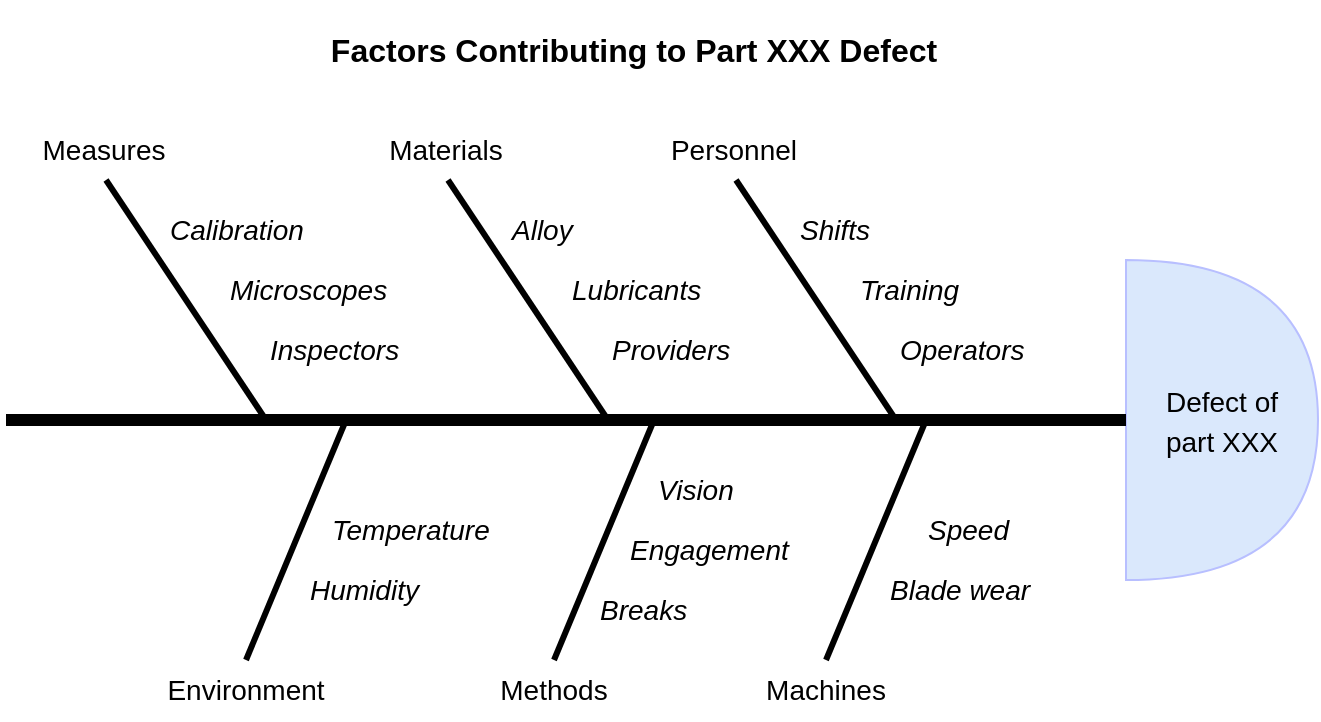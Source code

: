 <mxfile version="20.8.10" type="device"><diagram name="Page-1" id="hRBTQspw6lOl67CieMFg"><mxGraphModel dx="1036" dy="654" grid="1" gridSize="10" guides="1" tooltips="1" connect="1" arrows="1" fold="1" page="1" pageScale="1" pageWidth="827" pageHeight="1169" math="0" shadow="0"><root><mxCell id="0"/><mxCell id="1" parent="0"/><mxCell id="MAe8ilJrqRwUE_pDAzkv-2" value="&lt;b&gt;Factors Contributing to Part XXX Defect&lt;/b&gt;" style="text;html=1;strokeColor=none;fillColor=none;align=center;verticalAlign=middle;whiteSpace=wrap;rounded=0;fontSize=16;" parent="1" vertex="1"><mxGeometry x="199" y="90" width="430" height="50" as="geometry"/></mxCell><mxCell id="MAe8ilJrqRwUE_pDAzkv-3" value="&lt;font style=&quot;font-size: 14px;&quot;&gt;Defect of &lt;br&gt;part XXX&lt;/font&gt;" style="shape=or;whiteSpace=wrap;html=1;fontSize=16;fillColor=#dae8fc;strokeColor=#B8BFFF;gradientColor=none;" parent="1" vertex="1"><mxGeometry x="660" y="220" width="96" height="160" as="geometry"/></mxCell><mxCell id="MAe8ilJrqRwUE_pDAzkv-4" value="" style="endArrow=none;html=1;rounded=0;fontSize=14;entryX=0;entryY=0.5;entryDx=0;entryDy=0;entryPerimeter=0;strokeWidth=6;" parent="1" target="MAe8ilJrqRwUE_pDAzkv-3" edge="1"><mxGeometry width="50" height="50" relative="1" as="geometry"><mxPoint x="100" y="300" as="sourcePoint"/><mxPoint x="340" y="250" as="targetPoint"/></mxGeometry></mxCell><mxCell id="MAe8ilJrqRwUE_pDAzkv-5" value="" style="endArrow=none;html=1;rounded=0;strokeWidth=3;fontSize=14;" parent="1" edge="1"><mxGeometry width="50" height="50" relative="1" as="geometry"><mxPoint x="230" y="300" as="sourcePoint"/><mxPoint x="150" y="180" as="targetPoint"/></mxGeometry></mxCell><mxCell id="MAe8ilJrqRwUE_pDAzkv-6" value="&lt;font style=&quot;font-size: 14px;&quot;&gt;Measures&lt;/font&gt;" style="text;html=1;strokeColor=none;fillColor=none;align=center;verticalAlign=middle;whiteSpace=wrap;rounded=0;fontSize=12;" parent="1" vertex="1"><mxGeometry x="99" y="150" width="100" height="30" as="geometry"/></mxCell><mxCell id="MAe8ilJrqRwUE_pDAzkv-7" value="&lt;font style=&quot;font-size: 14px;&quot;&gt;&lt;i&gt;Calibration&lt;/i&gt;&lt;/font&gt;" style="text;html=1;strokeColor=none;fillColor=none;align=left;verticalAlign=middle;whiteSpace=wrap;rounded=0;fontSize=12;" parent="1" vertex="1"><mxGeometry x="180" y="190" width="90" height="30" as="geometry"/></mxCell><mxCell id="MAe8ilJrqRwUE_pDAzkv-8" value="&lt;font style=&quot;font-size: 14px;&quot;&gt;&lt;i&gt;Microscopes&lt;/i&gt;&lt;/font&gt;" style="text;html=1;strokeColor=none;fillColor=none;align=left;verticalAlign=middle;whiteSpace=wrap;rounded=0;fontSize=12;" parent="1" vertex="1"><mxGeometry x="210" y="220" width="90" height="30" as="geometry"/></mxCell><mxCell id="MAe8ilJrqRwUE_pDAzkv-9" value="&lt;font style=&quot;font-size: 14px;&quot;&gt;&lt;i&gt;Inspectors&lt;/i&gt;&lt;/font&gt;" style="text;html=1;strokeColor=none;fillColor=none;align=left;verticalAlign=middle;whiteSpace=wrap;rounded=0;fontSize=12;" parent="1" vertex="1"><mxGeometry x="230" y="250" width="90" height="30" as="geometry"/></mxCell><mxCell id="MAe8ilJrqRwUE_pDAzkv-10" value="" style="endArrow=none;html=1;rounded=0;strokeWidth=3;fontSize=14;" parent="1" edge="1"><mxGeometry width="50" height="50" relative="1" as="geometry"><mxPoint x="401" y="300" as="sourcePoint"/><mxPoint x="321" y="180" as="targetPoint"/></mxGeometry></mxCell><mxCell id="MAe8ilJrqRwUE_pDAzkv-11" value="&lt;font style=&quot;font-size: 14px;&quot;&gt;Materials&lt;/font&gt;" style="text;html=1;strokeColor=none;fillColor=none;align=center;verticalAlign=middle;whiteSpace=wrap;rounded=0;fontSize=12;" parent="1" vertex="1"><mxGeometry x="270" y="150" width="100" height="30" as="geometry"/></mxCell><mxCell id="MAe8ilJrqRwUE_pDAzkv-12" value="&lt;font style=&quot;font-size: 14px;&quot;&gt;&lt;i&gt;Alloy&lt;/i&gt;&lt;/font&gt;" style="text;html=1;strokeColor=none;fillColor=none;align=left;verticalAlign=middle;whiteSpace=wrap;rounded=0;fontSize=12;" parent="1" vertex="1"><mxGeometry x="351" y="190" width="90" height="30" as="geometry"/></mxCell><mxCell id="MAe8ilJrqRwUE_pDAzkv-13" value="&lt;font style=&quot;font-size: 14px;&quot;&gt;&lt;i&gt;Lubricants&lt;/i&gt;&lt;/font&gt;" style="text;html=1;strokeColor=none;fillColor=none;align=left;verticalAlign=middle;whiteSpace=wrap;rounded=0;fontSize=12;" parent="1" vertex="1"><mxGeometry x="381" y="220" width="90" height="30" as="geometry"/></mxCell><mxCell id="MAe8ilJrqRwUE_pDAzkv-14" value="&lt;font style=&quot;font-size: 14px;&quot;&gt;&lt;i&gt;Providers&lt;/i&gt;&lt;/font&gt;" style="text;html=1;strokeColor=none;fillColor=none;align=left;verticalAlign=middle;whiteSpace=wrap;rounded=0;fontSize=12;" parent="1" vertex="1"><mxGeometry x="401" y="250" width="90" height="30" as="geometry"/></mxCell><mxCell id="MAe8ilJrqRwUE_pDAzkv-15" value="" style="endArrow=none;html=1;rounded=0;strokeWidth=3;fontSize=14;" parent="1" edge="1"><mxGeometry width="50" height="50" relative="1" as="geometry"><mxPoint x="545" y="300" as="sourcePoint"/><mxPoint x="465" y="180" as="targetPoint"/></mxGeometry></mxCell><mxCell id="MAe8ilJrqRwUE_pDAzkv-16" value="&lt;font style=&quot;font-size: 14px;&quot;&gt;Personnel&lt;/font&gt;" style="text;html=1;strokeColor=none;fillColor=none;align=center;verticalAlign=middle;whiteSpace=wrap;rounded=0;fontSize=12;" parent="1" vertex="1"><mxGeometry x="414" y="150" width="100" height="30" as="geometry"/></mxCell><mxCell id="MAe8ilJrqRwUE_pDAzkv-17" value="&lt;font style=&quot;font-size: 14px;&quot;&gt;&lt;i&gt;Shifts&lt;/i&gt;&lt;/font&gt;" style="text;html=1;strokeColor=none;fillColor=none;align=left;verticalAlign=middle;whiteSpace=wrap;rounded=0;fontSize=12;" parent="1" vertex="1"><mxGeometry x="495" y="190" width="90" height="30" as="geometry"/></mxCell><mxCell id="MAe8ilJrqRwUE_pDAzkv-18" value="&lt;font style=&quot;font-size: 14px;&quot;&gt;&lt;i&gt;Training&lt;/i&gt;&lt;/font&gt;" style="text;html=1;strokeColor=none;fillColor=none;align=left;verticalAlign=middle;whiteSpace=wrap;rounded=0;fontSize=12;" parent="1" vertex="1"><mxGeometry x="525" y="220" width="90" height="30" as="geometry"/></mxCell><mxCell id="MAe8ilJrqRwUE_pDAzkv-19" value="&lt;font style=&quot;font-size: 14px;&quot;&gt;&lt;i&gt;Operators&lt;/i&gt;&lt;/font&gt;" style="text;html=1;strokeColor=none;fillColor=none;align=left;verticalAlign=middle;whiteSpace=wrap;rounded=0;fontSize=12;" parent="1" vertex="1"><mxGeometry x="545" y="250" width="90" height="30" as="geometry"/></mxCell><mxCell id="MAe8ilJrqRwUE_pDAzkv-20" value="" style="endArrow=none;html=1;rounded=0;strokeWidth=3;fontSize=14;" parent="1" edge="1"><mxGeometry width="50" height="50" relative="1" as="geometry"><mxPoint x="270" y="300" as="sourcePoint"/><mxPoint x="220" y="420" as="targetPoint"/></mxGeometry></mxCell><mxCell id="MAe8ilJrqRwUE_pDAzkv-21" value="&lt;font style=&quot;font-size: 14px;&quot;&gt;Environment&lt;/font&gt;" style="text;html=1;strokeColor=none;fillColor=none;align=center;verticalAlign=middle;whiteSpace=wrap;rounded=0;fontSize=12;" parent="1" vertex="1"><mxGeometry x="170" y="420" width="100" height="30" as="geometry"/></mxCell><mxCell id="MAe8ilJrqRwUE_pDAzkv-22" value="&lt;font style=&quot;font-size: 14px;&quot;&gt;&lt;i&gt;Humidity&lt;/i&gt;&lt;/font&gt;" style="text;html=1;strokeColor=none;fillColor=none;align=left;verticalAlign=middle;whiteSpace=wrap;rounded=0;fontSize=12;" parent="1" vertex="1"><mxGeometry x="250" y="370" width="90" height="30" as="geometry"/></mxCell><mxCell id="MAe8ilJrqRwUE_pDAzkv-23" value="&lt;font style=&quot;font-size: 14px;&quot;&gt;&lt;i&gt;Temperature&lt;/i&gt;&lt;/font&gt;" style="text;html=1;strokeColor=none;fillColor=none;align=left;verticalAlign=middle;whiteSpace=wrap;rounded=0;fontSize=12;" parent="1" vertex="1"><mxGeometry x="261" y="340" width="90" height="30" as="geometry"/></mxCell><mxCell id="MAe8ilJrqRwUE_pDAzkv-24" value="" style="endArrow=none;html=1;rounded=0;strokeWidth=3;fontSize=14;" parent="1" edge="1"><mxGeometry width="50" height="50" relative="1" as="geometry"><mxPoint x="424" y="300" as="sourcePoint"/><mxPoint x="374" y="420" as="targetPoint"/></mxGeometry></mxCell><mxCell id="MAe8ilJrqRwUE_pDAzkv-25" value="&lt;font style=&quot;font-size: 14px;&quot;&gt;Methods&lt;/font&gt;" style="text;html=1;strokeColor=none;fillColor=none;align=center;verticalAlign=middle;whiteSpace=wrap;rounded=0;fontSize=12;" parent="1" vertex="1"><mxGeometry x="324" y="420" width="100" height="30" as="geometry"/></mxCell><mxCell id="MAe8ilJrqRwUE_pDAzkv-26" value="&lt;font style=&quot;font-size: 14px;&quot;&gt;&lt;i&gt;Breaks&lt;/i&gt;&lt;/font&gt;" style="text;html=1;strokeColor=none;fillColor=none;align=left;verticalAlign=middle;whiteSpace=wrap;rounded=0;fontSize=12;" parent="1" vertex="1"><mxGeometry x="395" y="380" width="120" height="30" as="geometry"/></mxCell><mxCell id="MAe8ilJrqRwUE_pDAzkv-27" value="&lt;span style=&quot;font-size: 14px;&quot;&gt;&lt;i&gt;Engagement&lt;/i&gt;&lt;/span&gt;" style="text;html=1;strokeColor=none;fillColor=none;align=left;verticalAlign=middle;whiteSpace=wrap;rounded=0;fontSize=12;" parent="1" vertex="1"><mxGeometry x="410" y="350" width="120" height="30" as="geometry"/></mxCell><mxCell id="MAe8ilJrqRwUE_pDAzkv-28" value="" style="endArrow=none;html=1;rounded=0;strokeWidth=3;fontSize=14;" parent="1" edge="1"><mxGeometry width="50" height="50" relative="1" as="geometry"><mxPoint x="560" y="300" as="sourcePoint"/><mxPoint x="510" y="420" as="targetPoint"/></mxGeometry></mxCell><mxCell id="MAe8ilJrqRwUE_pDAzkv-29" value="&lt;font style=&quot;font-size: 14px;&quot;&gt;Machines&lt;/font&gt;" style="text;html=1;strokeColor=none;fillColor=none;align=center;verticalAlign=middle;whiteSpace=wrap;rounded=0;fontSize=12;" parent="1" vertex="1"><mxGeometry x="460" y="420" width="100" height="30" as="geometry"/></mxCell><mxCell id="MAe8ilJrqRwUE_pDAzkv-32" value="&lt;font style=&quot;font-size: 14px;&quot;&gt;&lt;i&gt;Vision&lt;/i&gt;&lt;/font&gt;" style="text;html=1;strokeColor=none;fillColor=none;align=left;verticalAlign=middle;whiteSpace=wrap;rounded=0;fontSize=12;" parent="1" vertex="1"><mxGeometry x="424" y="320" width="116" height="30" as="geometry"/></mxCell><mxCell id="MAe8ilJrqRwUE_pDAzkv-33" value="&lt;span style=&quot;font-size: 14px;&quot;&gt;&lt;i&gt;Blade wear&lt;/i&gt;&lt;/span&gt;" style="text;html=1;strokeColor=none;fillColor=none;align=left;verticalAlign=middle;whiteSpace=wrap;rounded=0;fontSize=12;" parent="1" vertex="1"><mxGeometry x="540" y="370" width="120" height="30" as="geometry"/></mxCell><mxCell id="MAe8ilJrqRwUE_pDAzkv-34" value="&lt;font style=&quot;font-size: 14px;&quot;&gt;&lt;i&gt;Speed&lt;/i&gt;&lt;/font&gt;" style="text;html=1;strokeColor=none;fillColor=none;align=left;verticalAlign=middle;whiteSpace=wrap;rounded=0;fontSize=12;" parent="1" vertex="1"><mxGeometry x="559" y="340" width="116" height="30" as="geometry"/></mxCell></root></mxGraphModel></diagram></mxfile>